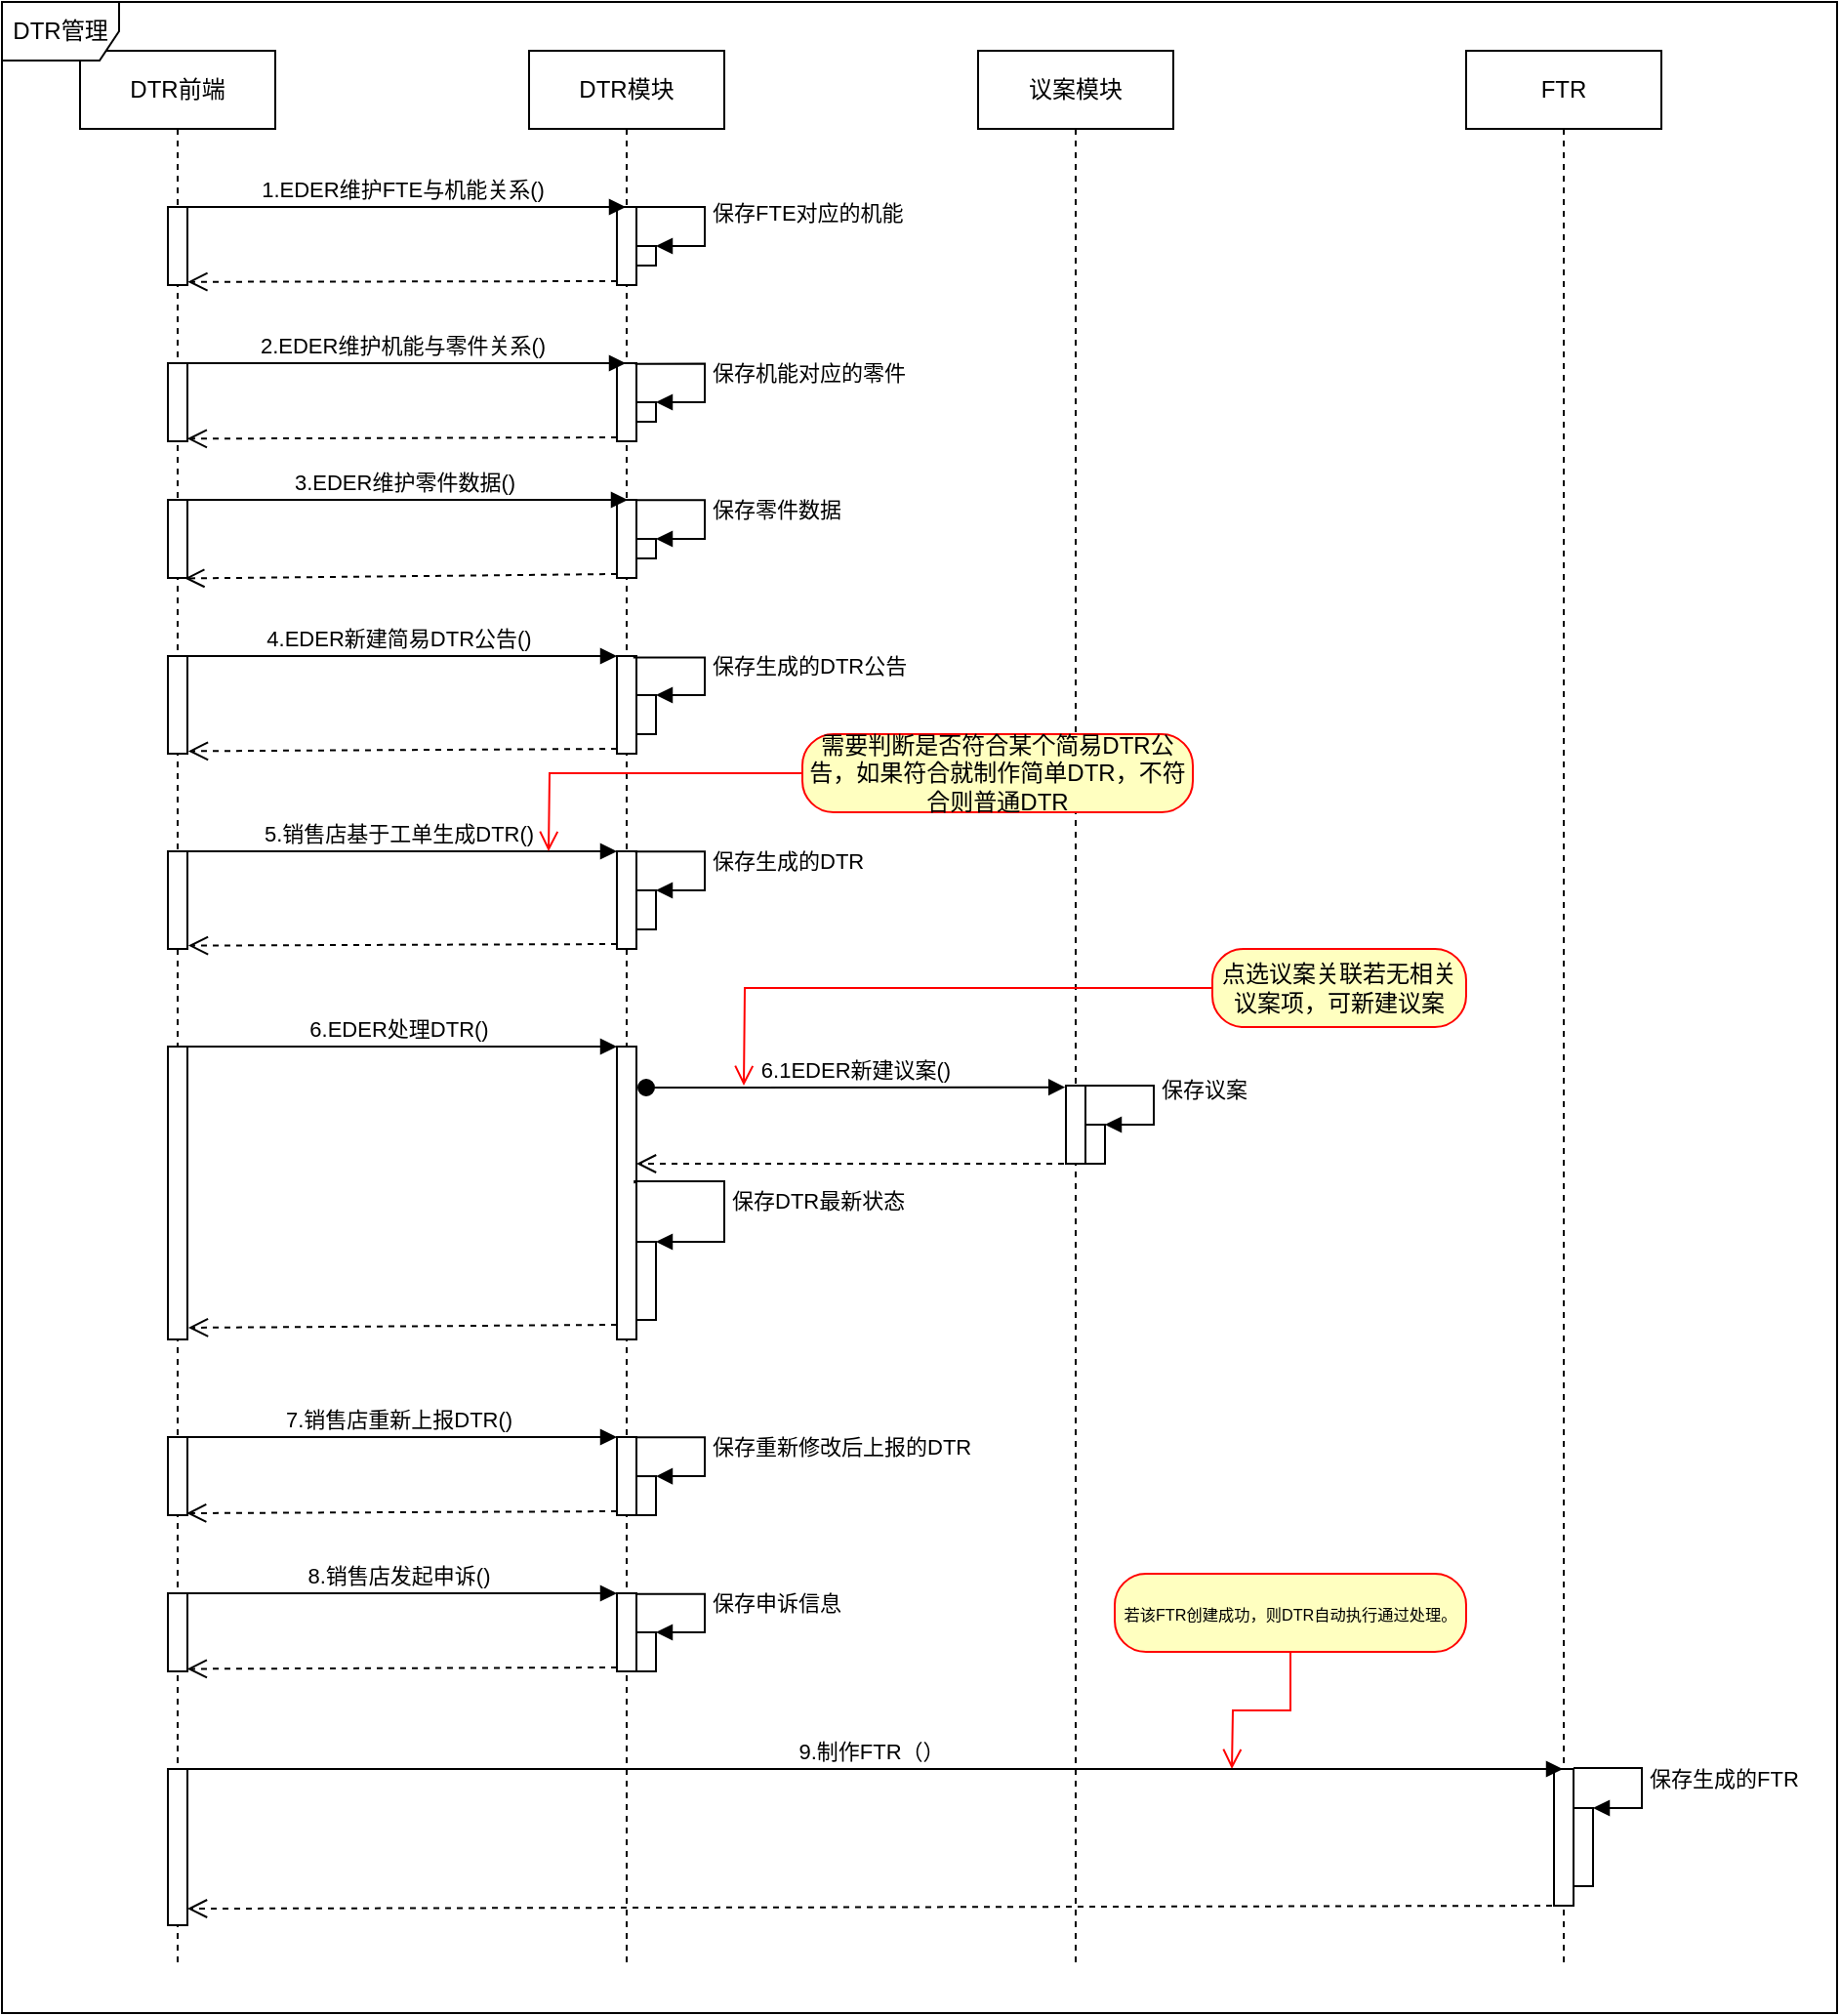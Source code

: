 <mxfile version="16.0.3" type="github">
  <diagram id="UXoUPtAeHOVSdncbpQZQ" name="Page-1">
    <mxGraphModel dx="1598" dy="724" grid="1" gridSize="10" guides="1" tooltips="1" connect="1" arrows="1" fold="1" page="1" pageScale="1" pageWidth="827" pageHeight="1169" math="0" shadow="0">
      <root>
        <mxCell id="0" />
        <mxCell id="1" parent="0" />
        <mxCell id="PIPFyShP-Cy4KktQ9gSj-3" value="议案模块" style="shape=umlLifeline;perimeter=lifelinePerimeter;whiteSpace=wrap;html=1;container=1;collapsible=0;recursiveResize=0;outlineConnect=0;" parent="1" vertex="1">
          <mxGeometry x="510" y="580" width="100" height="980" as="geometry" />
        </mxCell>
        <mxCell id="0pjadvOdGxTtpfprGWlY-28" value="" style="html=1;points=[];perimeter=orthogonalPerimeter;" vertex="1" parent="PIPFyShP-Cy4KktQ9gSj-3">
          <mxGeometry x="45" y="530" width="10" height="40" as="geometry" />
        </mxCell>
        <mxCell id="0pjadvOdGxTtpfprGWlY-72" value="" style="html=1;points=[];perimeter=orthogonalPerimeter;" vertex="1" parent="PIPFyShP-Cy4KktQ9gSj-3">
          <mxGeometry x="55" y="550" width="10" height="20" as="geometry" />
        </mxCell>
        <mxCell id="0pjadvOdGxTtpfprGWlY-73" value="保存议案" style="edgeStyle=orthogonalEdgeStyle;html=1;align=left;spacingLeft=2;endArrow=block;rounded=0;entryX=1;entryY=0;exitX=0.5;exitY=0.001;exitDx=0;exitDy=0;exitPerimeter=0;" edge="1" target="0pjadvOdGxTtpfprGWlY-72" parent="PIPFyShP-Cy4KktQ9gSj-3" source="0pjadvOdGxTtpfprGWlY-28">
          <mxGeometry relative="1" as="geometry">
            <mxPoint x="60" y="530" as="sourcePoint" />
            <Array as="points">
              <mxPoint x="90" y="530" />
              <mxPoint x="90" y="550" />
            </Array>
          </mxGeometry>
        </mxCell>
        <mxCell id="PIPFyShP-Cy4KktQ9gSj-4" value="DTR模块" style="shape=umlLifeline;perimeter=lifelinePerimeter;whiteSpace=wrap;html=1;container=1;collapsible=0;recursiveResize=0;outlineConnect=0;" parent="1" vertex="1">
          <mxGeometry x="280" y="580" width="100" height="980" as="geometry" />
        </mxCell>
        <mxCell id="0pjadvOdGxTtpfprGWlY-1" value="" style="html=1;points=[];perimeter=orthogonalPerimeter;" vertex="1" parent="PIPFyShP-Cy4KktQ9gSj-4">
          <mxGeometry x="45" y="80" width="10" height="40" as="geometry" />
        </mxCell>
        <mxCell id="0pjadvOdGxTtpfprGWlY-5" value="" style="html=1;points=[];perimeter=orthogonalPerimeter;" vertex="1" parent="PIPFyShP-Cy4KktQ9gSj-4">
          <mxGeometry x="45" y="160" width="10" height="40" as="geometry" />
        </mxCell>
        <mxCell id="0pjadvOdGxTtpfprGWlY-6" value="2.EDER维护机能与零件关系()" style="html=1;verticalAlign=bottom;endArrow=block;rounded=0;" edge="1" parent="PIPFyShP-Cy4KktQ9gSj-4">
          <mxGeometry relative="1" as="geometry">
            <mxPoint x="-180" y="160" as="sourcePoint" />
            <mxPoint x="49.5" y="160" as="targetPoint" />
          </mxGeometry>
        </mxCell>
        <mxCell id="0pjadvOdGxTtpfprGWlY-8" value="" style="html=1;points=[];perimeter=orthogonalPerimeter;" vertex="1" parent="PIPFyShP-Cy4KktQ9gSj-4">
          <mxGeometry x="45" y="230" width="10" height="40" as="geometry" />
        </mxCell>
        <mxCell id="0pjadvOdGxTtpfprGWlY-9" value="3.EDER维护零件数据()" style="html=1;verticalAlign=bottom;endArrow=block;rounded=0;" edge="1" parent="PIPFyShP-Cy4KktQ9gSj-4">
          <mxGeometry relative="1" as="geometry">
            <mxPoint x="-179" y="230" as="sourcePoint" />
            <mxPoint x="50.5" y="230" as="targetPoint" />
          </mxGeometry>
        </mxCell>
        <mxCell id="0pjadvOdGxTtpfprGWlY-13" value="" style="html=1;points=[];perimeter=orthogonalPerimeter;" vertex="1" parent="PIPFyShP-Cy4KktQ9gSj-4">
          <mxGeometry x="45" y="310" width="10" height="50" as="geometry" />
        </mxCell>
        <mxCell id="0pjadvOdGxTtpfprGWlY-16" value="" style="html=1;points=[];perimeter=orthogonalPerimeter;" vertex="1" parent="PIPFyShP-Cy4KktQ9gSj-4">
          <mxGeometry x="45" y="410" width="10" height="50" as="geometry" />
        </mxCell>
        <mxCell id="0pjadvOdGxTtpfprGWlY-23" value="" style="html=1;points=[];perimeter=orthogonalPerimeter;" vertex="1" parent="PIPFyShP-Cy4KktQ9gSj-4">
          <mxGeometry x="45" y="510" width="10" height="150" as="geometry" />
        </mxCell>
        <mxCell id="0pjadvOdGxTtpfprGWlY-32" value="" style="html=1;points=[];perimeter=orthogonalPerimeter;" vertex="1" parent="PIPFyShP-Cy4KktQ9gSj-4">
          <mxGeometry x="45" y="710" width="10" height="40" as="geometry" />
        </mxCell>
        <mxCell id="0pjadvOdGxTtpfprGWlY-35" value="" style="html=1;points=[];perimeter=orthogonalPerimeter;" vertex="1" parent="PIPFyShP-Cy4KktQ9gSj-4">
          <mxGeometry x="45" y="790" width="10" height="40" as="geometry" />
        </mxCell>
        <mxCell id="0pjadvOdGxTtpfprGWlY-36" value="8.销售店发起申诉()" style="html=1;verticalAlign=bottom;endArrow=block;entryX=0;entryY=0;rounded=0;" edge="1" parent="PIPFyShP-Cy4KktQ9gSj-4" target="0pjadvOdGxTtpfprGWlY-35">
          <mxGeometry relative="1" as="geometry">
            <mxPoint x="-180" y="790" as="sourcePoint" />
          </mxGeometry>
        </mxCell>
        <mxCell id="0pjadvOdGxTtpfprGWlY-43" value="" style="html=1;points=[];perimeter=orthogonalPerimeter;" vertex="1" parent="PIPFyShP-Cy4KktQ9gSj-4">
          <mxGeometry x="55" y="100" width="10" height="10" as="geometry" />
        </mxCell>
        <mxCell id="0pjadvOdGxTtpfprGWlY-44" value="保存FTE对应的机能" style="edgeStyle=orthogonalEdgeStyle;html=1;align=left;spacingLeft=2;endArrow=block;rounded=0;entryX=1;entryY=0;" edge="1" target="0pjadvOdGxTtpfprGWlY-43" parent="PIPFyShP-Cy4KktQ9gSj-4">
          <mxGeometry relative="1" as="geometry">
            <mxPoint x="50" y="80" as="sourcePoint" />
            <Array as="points">
              <mxPoint x="90" y="80" />
            </Array>
          </mxGeometry>
        </mxCell>
        <mxCell id="0pjadvOdGxTtpfprGWlY-46" value="" style="html=1;points=[];perimeter=orthogonalPerimeter;" vertex="1" parent="PIPFyShP-Cy4KktQ9gSj-4">
          <mxGeometry x="55" y="180" width="10" height="10" as="geometry" />
        </mxCell>
        <mxCell id="0pjadvOdGxTtpfprGWlY-47" value="保存机能对应的零件" style="edgeStyle=orthogonalEdgeStyle;html=1;align=left;spacingLeft=2;endArrow=block;rounded=0;entryX=1;entryY=0;exitX=0.93;exitY=0.008;exitDx=0;exitDy=0;exitPerimeter=0;" edge="1" target="0pjadvOdGxTtpfprGWlY-46" parent="PIPFyShP-Cy4KktQ9gSj-4" source="0pjadvOdGxTtpfprGWlY-5">
          <mxGeometry relative="1" as="geometry">
            <mxPoint x="60" y="160" as="sourcePoint" />
            <Array as="points">
              <mxPoint x="90" y="160" />
              <mxPoint x="90" y="180" />
            </Array>
          </mxGeometry>
        </mxCell>
        <mxCell id="0pjadvOdGxTtpfprGWlY-48" value="" style="html=1;points=[];perimeter=orthogonalPerimeter;" vertex="1" parent="PIPFyShP-Cy4KktQ9gSj-4">
          <mxGeometry x="55" y="250" width="10" height="10" as="geometry" />
        </mxCell>
        <mxCell id="0pjadvOdGxTtpfprGWlY-49" value="保存零件数据" style="edgeStyle=orthogonalEdgeStyle;html=1;align=left;spacingLeft=2;endArrow=block;rounded=0;entryX=1;entryY=0;exitX=0.96;exitY=0.002;exitDx=0;exitDy=0;exitPerimeter=0;" edge="1" target="0pjadvOdGxTtpfprGWlY-48" parent="PIPFyShP-Cy4KktQ9gSj-4" source="0pjadvOdGxTtpfprGWlY-8">
          <mxGeometry relative="1" as="geometry">
            <mxPoint x="60" y="230" as="sourcePoint" />
            <Array as="points">
              <mxPoint x="90" y="230" />
              <mxPoint x="90" y="250" />
            </Array>
          </mxGeometry>
        </mxCell>
        <mxCell id="0pjadvOdGxTtpfprGWlY-50" value="" style="html=1;points=[];perimeter=orthogonalPerimeter;" vertex="1" parent="PIPFyShP-Cy4KktQ9gSj-4">
          <mxGeometry x="55" y="330" width="10" height="20" as="geometry" />
        </mxCell>
        <mxCell id="0pjadvOdGxTtpfprGWlY-51" value="保存生成的DTR公告" style="edgeStyle=orthogonalEdgeStyle;html=1;align=left;spacingLeft=2;endArrow=block;rounded=0;entryX=1;entryY=0;exitX=0.84;exitY=0.014;exitDx=0;exitDy=0;exitPerimeter=0;" edge="1" target="0pjadvOdGxTtpfprGWlY-50" parent="PIPFyShP-Cy4KktQ9gSj-4" source="0pjadvOdGxTtpfprGWlY-13">
          <mxGeometry relative="1" as="geometry">
            <mxPoint x="60" y="310" as="sourcePoint" />
            <Array as="points">
              <mxPoint x="90" y="311" />
              <mxPoint x="90" y="330" />
            </Array>
          </mxGeometry>
        </mxCell>
        <mxCell id="0pjadvOdGxTtpfprGWlY-61" value="" style="html=1;points=[];perimeter=orthogonalPerimeter;" vertex="1" parent="PIPFyShP-Cy4KktQ9gSj-4">
          <mxGeometry x="55" y="430" width="10" height="20" as="geometry" />
        </mxCell>
        <mxCell id="0pjadvOdGxTtpfprGWlY-62" value="保存生成的DTR" style="edgeStyle=orthogonalEdgeStyle;html=1;align=left;spacingLeft=2;endArrow=block;rounded=0;entryX=1;entryY=0;exitX=0.904;exitY=0.002;exitDx=0;exitDy=0;exitPerimeter=0;" edge="1" target="0pjadvOdGxTtpfprGWlY-61" parent="PIPFyShP-Cy4KktQ9gSj-4" source="0pjadvOdGxTtpfprGWlY-16">
          <mxGeometry relative="1" as="geometry">
            <mxPoint x="60" y="410" as="sourcePoint" />
            <Array as="points">
              <mxPoint x="90" y="410" />
              <mxPoint x="90" y="430" />
            </Array>
          </mxGeometry>
        </mxCell>
        <mxCell id="0pjadvOdGxTtpfprGWlY-65" value="" style="html=1;points=[];perimeter=orthogonalPerimeter;" vertex="1" parent="PIPFyShP-Cy4KktQ9gSj-4">
          <mxGeometry x="55" y="730.03" width="10" height="19.97" as="geometry" />
        </mxCell>
        <mxCell id="0pjadvOdGxTtpfprGWlY-66" value="保存重新修改后上报的DTR" style="edgeStyle=orthogonalEdgeStyle;html=1;align=left;spacingLeft=2;endArrow=block;rounded=0;entryX=1;entryY=0;exitX=0.932;exitY=0.003;exitDx=0;exitDy=0;exitPerimeter=0;" edge="1" target="0pjadvOdGxTtpfprGWlY-65" parent="PIPFyShP-Cy4KktQ9gSj-4" source="0pjadvOdGxTtpfprGWlY-32">
          <mxGeometry relative="1" as="geometry">
            <mxPoint x="60" y="710" as="sourcePoint" />
            <Array as="points">
              <mxPoint x="90" y="710" />
              <mxPoint x="90" y="730" />
            </Array>
          </mxGeometry>
        </mxCell>
        <mxCell id="0pjadvOdGxTtpfprGWlY-67" value="" style="html=1;points=[];perimeter=orthogonalPerimeter;" vertex="1" parent="PIPFyShP-Cy4KktQ9gSj-4">
          <mxGeometry x="55" y="810" width="10" height="20" as="geometry" />
        </mxCell>
        <mxCell id="0pjadvOdGxTtpfprGWlY-68" value="保存申诉信息" style="edgeStyle=orthogonalEdgeStyle;html=1;align=left;spacingLeft=2;endArrow=block;rounded=0;entryX=1;entryY=0;exitX=0.947;exitY=0.01;exitDx=0;exitDy=0;exitPerimeter=0;" edge="1" target="0pjadvOdGxTtpfprGWlY-67" parent="PIPFyShP-Cy4KktQ9gSj-4" source="0pjadvOdGxTtpfprGWlY-35">
          <mxGeometry relative="1" as="geometry">
            <mxPoint x="60" y="790" as="sourcePoint" />
            <Array as="points">
              <mxPoint x="90" y="790" />
              <mxPoint x="90" y="810" />
            </Array>
          </mxGeometry>
        </mxCell>
        <mxCell id="0pjadvOdGxTtpfprGWlY-74" value="" style="html=1;points=[];perimeter=orthogonalPerimeter;" vertex="1" parent="PIPFyShP-Cy4KktQ9gSj-4">
          <mxGeometry x="55" y="610" width="10" height="40" as="geometry" />
        </mxCell>
        <mxCell id="0pjadvOdGxTtpfprGWlY-75" value="保存DTR最新状态" style="edgeStyle=orthogonalEdgeStyle;html=1;align=left;spacingLeft=2;endArrow=block;rounded=0;entryX=1;entryY=0;exitX=0.913;exitY=0.467;exitDx=0;exitDy=0;exitPerimeter=0;" edge="1" target="0pjadvOdGxTtpfprGWlY-74" parent="PIPFyShP-Cy4KktQ9gSj-4" source="0pjadvOdGxTtpfprGWlY-23">
          <mxGeometry relative="1" as="geometry">
            <mxPoint x="60" y="579" as="sourcePoint" />
            <Array as="points">
              <mxPoint x="54" y="579" />
              <mxPoint x="100" y="579" />
              <mxPoint x="100" y="610" />
            </Array>
          </mxGeometry>
        </mxCell>
        <mxCell id="PIPFyShP-Cy4KktQ9gSj-5" value="DTR前端" style="shape=umlLifeline;perimeter=lifelinePerimeter;whiteSpace=wrap;html=1;container=1;collapsible=0;recursiveResize=0;outlineConnect=0;" parent="1" vertex="1">
          <mxGeometry x="50" y="580" width="100" height="980" as="geometry" />
        </mxCell>
        <mxCell id="0pjadvOdGxTtpfprGWlY-52" value="" style="html=1;points=[];perimeter=orthogonalPerimeter;" vertex="1" parent="PIPFyShP-Cy4KktQ9gSj-5">
          <mxGeometry x="45" y="80" width="10" height="40" as="geometry" />
        </mxCell>
        <mxCell id="0pjadvOdGxTtpfprGWlY-54" value="" style="html=1;points=[];perimeter=orthogonalPerimeter;" vertex="1" parent="PIPFyShP-Cy4KktQ9gSj-5">
          <mxGeometry x="45" y="160" width="10" height="40" as="geometry" />
        </mxCell>
        <mxCell id="0pjadvOdGxTtpfprGWlY-55" value="" style="html=1;points=[];perimeter=orthogonalPerimeter;" vertex="1" parent="PIPFyShP-Cy4KktQ9gSj-5">
          <mxGeometry x="45" y="230" width="10" height="40" as="geometry" />
        </mxCell>
        <mxCell id="0pjadvOdGxTtpfprGWlY-56" value="" style="html=1;points=[];perimeter=orthogonalPerimeter;" vertex="1" parent="PIPFyShP-Cy4KktQ9gSj-5">
          <mxGeometry x="45" y="310" width="10" height="50" as="geometry" />
        </mxCell>
        <mxCell id="0pjadvOdGxTtpfprGWlY-57" value="" style="html=1;points=[];perimeter=orthogonalPerimeter;" vertex="1" parent="PIPFyShP-Cy4KktQ9gSj-5">
          <mxGeometry x="45" y="410" width="10" height="50" as="geometry" />
        </mxCell>
        <mxCell id="0pjadvOdGxTtpfprGWlY-58" value="" style="html=1;points=[];perimeter=orthogonalPerimeter;" vertex="1" parent="PIPFyShP-Cy4KktQ9gSj-5">
          <mxGeometry x="45" y="510" width="10" height="150" as="geometry" />
        </mxCell>
        <mxCell id="0pjadvOdGxTtpfprGWlY-59" value="" style="html=1;points=[];perimeter=orthogonalPerimeter;" vertex="1" parent="PIPFyShP-Cy4KktQ9gSj-5">
          <mxGeometry x="45" y="710" width="10" height="40" as="geometry" />
        </mxCell>
        <mxCell id="0pjadvOdGxTtpfprGWlY-60" value="" style="html=1;points=[];perimeter=orthogonalPerimeter;" vertex="1" parent="PIPFyShP-Cy4KktQ9gSj-5">
          <mxGeometry x="45" y="790" width="10" height="40" as="geometry" />
        </mxCell>
        <mxCell id="0pjadvOdGxTtpfprGWlY-80" value="" style="html=1;points=[];perimeter=orthogonalPerimeter;" vertex="1" parent="PIPFyShP-Cy4KktQ9gSj-5">
          <mxGeometry x="45" y="880" width="10" height="80" as="geometry" />
        </mxCell>
        <mxCell id="PIPFyShP-Cy4KktQ9gSj-6" value="FTR" style="shape=umlLifeline;perimeter=lifelinePerimeter;whiteSpace=wrap;html=1;container=1;collapsible=0;recursiveResize=0;outlineConnect=0;" parent="1" vertex="1">
          <mxGeometry x="760" y="580" width="100" height="980" as="geometry" />
        </mxCell>
        <mxCell id="0pjadvOdGxTtpfprGWlY-39" value="" style="html=1;points=[];perimeter=orthogonalPerimeter;" vertex="1" parent="PIPFyShP-Cy4KktQ9gSj-6">
          <mxGeometry x="45" y="880" width="10" height="70" as="geometry" />
        </mxCell>
        <mxCell id="0pjadvOdGxTtpfprGWlY-63" value="" style="html=1;points=[];perimeter=orthogonalPerimeter;" vertex="1" parent="PIPFyShP-Cy4KktQ9gSj-6">
          <mxGeometry x="55" y="900" width="10" height="40" as="geometry" />
        </mxCell>
        <mxCell id="0pjadvOdGxTtpfprGWlY-64" value="保存生成的FTR" style="edgeStyle=orthogonalEdgeStyle;html=1;align=left;spacingLeft=2;endArrow=block;rounded=0;entryX=1;entryY=0;exitX=1;exitY=-0.007;exitDx=0;exitDy=0;exitPerimeter=0;" edge="1" target="0pjadvOdGxTtpfprGWlY-63" parent="PIPFyShP-Cy4KktQ9gSj-6" source="0pjadvOdGxTtpfprGWlY-39">
          <mxGeometry relative="1" as="geometry">
            <mxPoint x="60" y="880" as="sourcePoint" />
            <Array as="points">
              <mxPoint x="90" y="880" />
              <mxPoint x="90" y="900" />
            </Array>
          </mxGeometry>
        </mxCell>
        <mxCell id="0pjadvOdGxTtpfprGWlY-2" value="1.EDER维护FTE与机能关系()" style="html=1;verticalAlign=bottom;endArrow=block;rounded=0;" edge="1" target="PIPFyShP-Cy4KktQ9gSj-4" parent="1">
          <mxGeometry relative="1" as="geometry">
            <mxPoint x="100" y="660" as="sourcePoint" />
          </mxGeometry>
        </mxCell>
        <mxCell id="0pjadvOdGxTtpfprGWlY-3" value="" style="html=1;verticalAlign=bottom;endArrow=open;dashed=1;endSize=8;exitX=0;exitY=0.95;rounded=0;entryX=1.017;entryY=0.959;entryDx=0;entryDy=0;entryPerimeter=0;" edge="1" source="0pjadvOdGxTtpfprGWlY-1" parent="1" target="0pjadvOdGxTtpfprGWlY-52">
          <mxGeometry relative="1" as="geometry">
            <mxPoint x="110" y="698" as="targetPoint" />
          </mxGeometry>
        </mxCell>
        <mxCell id="0pjadvOdGxTtpfprGWlY-14" value="4.EDER新建简易DTR公告()" style="html=1;verticalAlign=bottom;endArrow=block;entryX=0;entryY=0;rounded=0;" edge="1" target="0pjadvOdGxTtpfprGWlY-13" parent="1" source="PIPFyShP-Cy4KktQ9gSj-5">
          <mxGeometry relative="1" as="geometry">
            <mxPoint x="100" y="930" as="sourcePoint" />
          </mxGeometry>
        </mxCell>
        <mxCell id="0pjadvOdGxTtpfprGWlY-15" value="" style="html=1;verticalAlign=bottom;endArrow=open;dashed=1;endSize=8;exitX=0;exitY=0.95;rounded=0;entryX=1.047;entryY=0.974;entryDx=0;entryDy=0;entryPerimeter=0;" edge="1" source="0pjadvOdGxTtpfprGWlY-13" parent="1" target="0pjadvOdGxTtpfprGWlY-56">
          <mxGeometry relative="1" as="geometry">
            <mxPoint x="120" y="938" as="targetPoint" />
          </mxGeometry>
        </mxCell>
        <mxCell id="0pjadvOdGxTtpfprGWlY-17" value="5.销售店基于工单生成DTR()" style="html=1;verticalAlign=bottom;endArrow=block;entryX=0;entryY=0;rounded=0;" edge="1" target="0pjadvOdGxTtpfprGWlY-16" parent="1">
          <mxGeometry relative="1" as="geometry">
            <mxPoint x="100" y="990" as="sourcePoint" />
          </mxGeometry>
        </mxCell>
        <mxCell id="0pjadvOdGxTtpfprGWlY-18" value="" style="html=1;verticalAlign=bottom;endArrow=open;dashed=1;endSize=8;exitX=0;exitY=0.95;rounded=0;entryX=1.047;entryY=0.966;entryDx=0;entryDy=0;entryPerimeter=0;" edge="1" source="0pjadvOdGxTtpfprGWlY-16" parent="1" target="0pjadvOdGxTtpfprGWlY-57">
          <mxGeometry relative="1" as="geometry">
            <mxPoint x="120" y="1038" as="targetPoint" />
          </mxGeometry>
        </mxCell>
        <mxCell id="0pjadvOdGxTtpfprGWlY-21" value="需要判断是否符合某个简易DTR公告，如果符合就制作简单DTR，不符合则普通DTR" style="rounded=1;whiteSpace=wrap;html=1;arcSize=40;fontColor=#000000;fillColor=#ffffc0;strokeColor=#ff0000;" vertex="1" parent="1">
          <mxGeometry x="420" y="930" width="200" height="40" as="geometry" />
        </mxCell>
        <mxCell id="0pjadvOdGxTtpfprGWlY-22" value="" style="edgeStyle=orthogonalEdgeStyle;html=1;verticalAlign=bottom;endArrow=open;endSize=8;strokeColor=#ff0000;rounded=0;" edge="1" source="0pjadvOdGxTtpfprGWlY-21" parent="1">
          <mxGeometry relative="1" as="geometry">
            <mxPoint x="290" y="990" as="targetPoint" />
          </mxGeometry>
        </mxCell>
        <mxCell id="0pjadvOdGxTtpfprGWlY-24" value="6.EDER处理DTR()" style="html=1;verticalAlign=bottom;endArrow=block;entryX=0;entryY=0;rounded=0;" edge="1" target="0pjadvOdGxTtpfprGWlY-23" parent="1" source="PIPFyShP-Cy4KktQ9gSj-5">
          <mxGeometry relative="1" as="geometry">
            <mxPoint x="99.5" y="1169" as="sourcePoint" />
          </mxGeometry>
        </mxCell>
        <mxCell id="0pjadvOdGxTtpfprGWlY-25" value="" style="html=1;verticalAlign=bottom;endArrow=open;dashed=1;endSize=8;exitX=0;exitY=0.95;rounded=0;entryX=1.047;entryY=0.96;entryDx=0;entryDy=0;entryPerimeter=0;" edge="1" source="0pjadvOdGxTtpfprGWlY-23" parent="1" target="0pjadvOdGxTtpfprGWlY-58">
          <mxGeometry relative="1" as="geometry">
            <mxPoint x="99.5" y="1216.5" as="targetPoint" />
          </mxGeometry>
        </mxCell>
        <mxCell id="0pjadvOdGxTtpfprGWlY-33" value="7.销售店重新上报DTR()" style="html=1;verticalAlign=bottom;endArrow=block;entryX=0;entryY=0;rounded=0;" edge="1" target="0pjadvOdGxTtpfprGWlY-32" parent="1">
          <mxGeometry relative="1" as="geometry">
            <mxPoint x="100" y="1290" as="sourcePoint" />
          </mxGeometry>
        </mxCell>
        <mxCell id="0pjadvOdGxTtpfprGWlY-34" value="" style="html=1;verticalAlign=bottom;endArrow=open;dashed=1;endSize=8;exitX=0;exitY=0.95;rounded=0;entryX=0.957;entryY=0.975;entryDx=0;entryDy=0;entryPerimeter=0;" edge="1" source="0pjadvOdGxTtpfprGWlY-32" parent="1" target="0pjadvOdGxTtpfprGWlY-59">
          <mxGeometry relative="1" as="geometry">
            <mxPoint x="100" y="1366" as="targetPoint" />
          </mxGeometry>
        </mxCell>
        <mxCell id="0pjadvOdGxTtpfprGWlY-41" value="DTR管理" style="shape=umlFrame;whiteSpace=wrap;html=1;" vertex="1" parent="1">
          <mxGeometry x="10" y="555" width="940" height="1030" as="geometry" />
        </mxCell>
        <mxCell id="0pjadvOdGxTtpfprGWlY-7" value="" style="html=1;verticalAlign=bottom;endArrow=open;dashed=1;endSize=8;exitX=0;exitY=0.95;rounded=0;entryX=0.987;entryY=0.967;entryDx=0;entryDy=0;entryPerimeter=0;" edge="1" parent="1" source="0pjadvOdGxTtpfprGWlY-5" target="0pjadvOdGxTtpfprGWlY-54">
          <mxGeometry relative="1" as="geometry">
            <mxPoint x="99.5" y="778" as="targetPoint" />
          </mxGeometry>
        </mxCell>
        <mxCell id="0pjadvOdGxTtpfprGWlY-10" value="" style="html=1;verticalAlign=bottom;endArrow=open;dashed=1;endSize=8;exitX=0;exitY=0.95;rounded=0;entryX=0.866;entryY=1.006;entryDx=0;entryDy=0;entryPerimeter=0;" edge="1" parent="1" source="0pjadvOdGxTtpfprGWlY-8" target="0pjadvOdGxTtpfprGWlY-55">
          <mxGeometry relative="1" as="geometry">
            <mxPoint x="99.5" y="848" as="targetPoint" />
          </mxGeometry>
        </mxCell>
        <mxCell id="0pjadvOdGxTtpfprGWlY-37" value="" style="html=1;verticalAlign=bottom;endArrow=open;dashed=1;endSize=8;exitX=0;exitY=0.95;rounded=0;entryX=0.987;entryY=0.968;entryDx=0;entryDy=0;entryPerimeter=0;" edge="1" parent="1" source="0pjadvOdGxTtpfprGWlY-35" target="0pjadvOdGxTtpfprGWlY-60">
          <mxGeometry relative="1" as="geometry">
            <mxPoint x="99.5" y="1408" as="targetPoint" />
          </mxGeometry>
        </mxCell>
        <mxCell id="0pjadvOdGxTtpfprGWlY-29" value="6.1EDER新建议案()" style="html=1;verticalAlign=bottom;startArrow=oval;endArrow=block;startSize=8;rounded=0;entryX=-0.038;entryY=0.021;entryDx=0;entryDy=0;entryPerimeter=0;" edge="1" target="0pjadvOdGxTtpfprGWlY-28" parent="1">
          <mxGeometry relative="1" as="geometry">
            <mxPoint x="340" y="1111" as="sourcePoint" />
            <Array as="points" />
          </mxGeometry>
        </mxCell>
        <mxCell id="0pjadvOdGxTtpfprGWlY-38" value="" style="html=1;verticalAlign=bottom;endArrow=open;dashed=1;endSize=8;rounded=0;exitX=0.5;exitY=1;exitDx=0;exitDy=0;exitPerimeter=0;" edge="1" parent="1" source="0pjadvOdGxTtpfprGWlY-28" target="0pjadvOdGxTtpfprGWlY-23">
          <mxGeometry relative="1" as="geometry">
            <mxPoint x="795" y="1241" as="sourcePoint" />
            <mxPoint x="340" y="1150" as="targetPoint" />
          </mxGeometry>
        </mxCell>
        <mxCell id="0pjadvOdGxTtpfprGWlY-69" value="点选议案关联若无相关议案项，可新建议案" style="rounded=1;whiteSpace=wrap;html=1;arcSize=40;fontColor=#000000;fillColor=#ffffc0;strokeColor=#ff0000;" vertex="1" parent="1">
          <mxGeometry x="630" y="1040" width="130" height="40" as="geometry" />
        </mxCell>
        <mxCell id="0pjadvOdGxTtpfprGWlY-70" value="" style="edgeStyle=orthogonalEdgeStyle;html=1;verticalAlign=bottom;endArrow=open;endSize=8;strokeColor=#ff0000;rounded=0;" edge="1" source="0pjadvOdGxTtpfprGWlY-69" parent="1">
          <mxGeometry relative="1" as="geometry">
            <mxPoint x="390" y="1110" as="targetPoint" />
          </mxGeometry>
        </mxCell>
        <mxCell id="0pjadvOdGxTtpfprGWlY-77" value="&lt;div&gt;&lt;span style=&quot;font-size: 6.104pt&quot;&gt;若该FTR创建成功，则DTR自动执行通过处理。&lt;/span&gt;&lt;/div&gt;" style="rounded=1;whiteSpace=wrap;html=1;arcSize=40;fontColor=#000000;fillColor=#ffffc0;strokeColor=#ff0000;" vertex="1" parent="1">
          <mxGeometry x="580" y="1360" width="180" height="40" as="geometry" />
        </mxCell>
        <mxCell id="0pjadvOdGxTtpfprGWlY-78" value="" style="edgeStyle=orthogonalEdgeStyle;html=1;verticalAlign=bottom;endArrow=open;endSize=8;strokeColor=#ff0000;rounded=0;" edge="1" source="0pjadvOdGxTtpfprGWlY-77" parent="1">
          <mxGeometry relative="1" as="geometry">
            <mxPoint x="640" y="1460" as="targetPoint" />
          </mxGeometry>
        </mxCell>
        <mxCell id="0pjadvOdGxTtpfprGWlY-79" value="" style="html=1;verticalAlign=bottom;endArrow=open;dashed=1;endSize=8;rounded=0;entryX=1;entryY=0.894;entryDx=0;entryDy=0;entryPerimeter=0;" edge="1" parent="1" target="0pjadvOdGxTtpfprGWlY-80">
          <mxGeometry relative="1" as="geometry">
            <mxPoint x="810" y="1530" as="sourcePoint" />
            <mxPoint x="730" y="1530" as="targetPoint" />
          </mxGeometry>
        </mxCell>
        <mxCell id="0pjadvOdGxTtpfprGWlY-81" value="9.制作FTR（）" style="html=1;verticalAlign=bottom;endArrow=block;rounded=0;" edge="1" parent="1" target="PIPFyShP-Cy4KktQ9gSj-6">
          <mxGeometry width="80" relative="1" as="geometry">
            <mxPoint x="100" y="1460" as="sourcePoint" />
            <mxPoint x="180" y="1460" as="targetPoint" />
          </mxGeometry>
        </mxCell>
      </root>
    </mxGraphModel>
  </diagram>
</mxfile>
